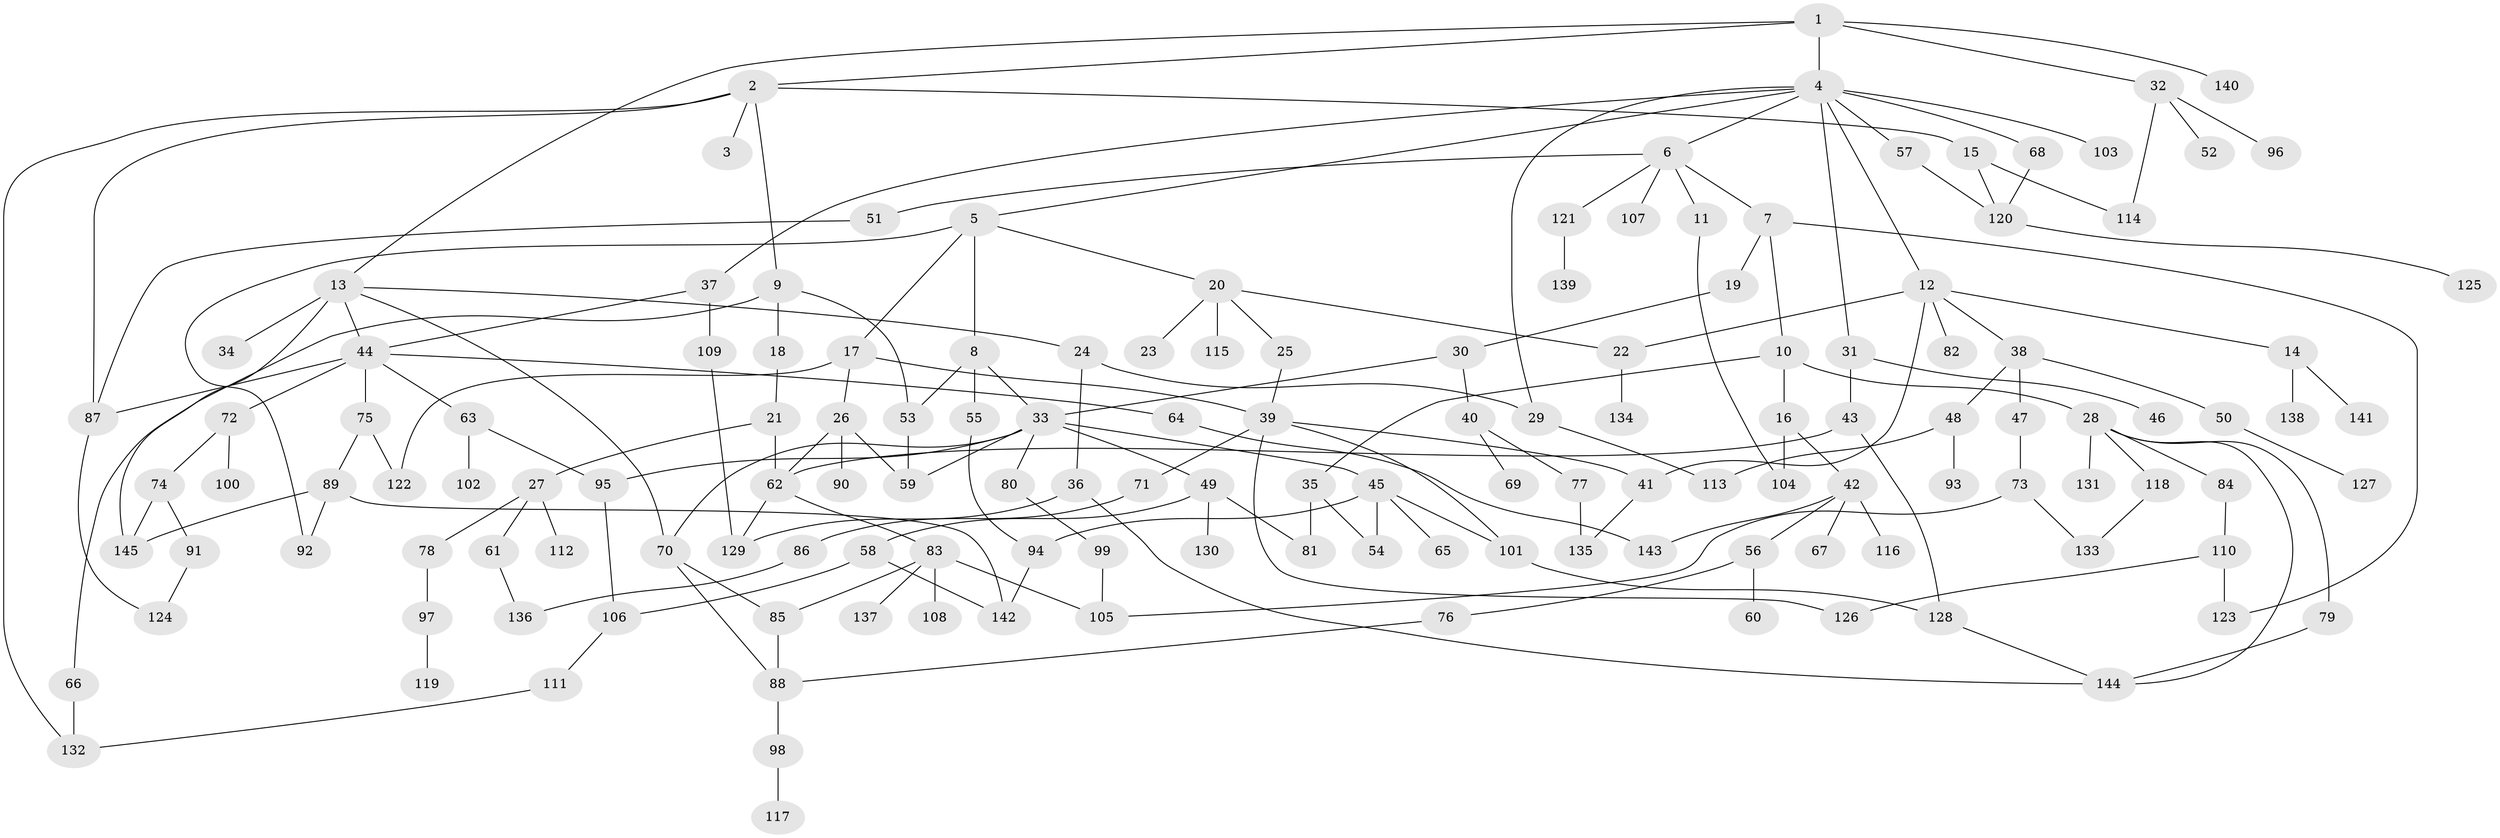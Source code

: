 // Generated by graph-tools (version 1.1) at 2025/41/03/09/25 04:41:28]
// undirected, 145 vertices, 195 edges
graph export_dot {
graph [start="1"]
  node [color=gray90,style=filled];
  1;
  2;
  3;
  4;
  5;
  6;
  7;
  8;
  9;
  10;
  11;
  12;
  13;
  14;
  15;
  16;
  17;
  18;
  19;
  20;
  21;
  22;
  23;
  24;
  25;
  26;
  27;
  28;
  29;
  30;
  31;
  32;
  33;
  34;
  35;
  36;
  37;
  38;
  39;
  40;
  41;
  42;
  43;
  44;
  45;
  46;
  47;
  48;
  49;
  50;
  51;
  52;
  53;
  54;
  55;
  56;
  57;
  58;
  59;
  60;
  61;
  62;
  63;
  64;
  65;
  66;
  67;
  68;
  69;
  70;
  71;
  72;
  73;
  74;
  75;
  76;
  77;
  78;
  79;
  80;
  81;
  82;
  83;
  84;
  85;
  86;
  87;
  88;
  89;
  90;
  91;
  92;
  93;
  94;
  95;
  96;
  97;
  98;
  99;
  100;
  101;
  102;
  103;
  104;
  105;
  106;
  107;
  108;
  109;
  110;
  111;
  112;
  113;
  114;
  115;
  116;
  117;
  118;
  119;
  120;
  121;
  122;
  123;
  124;
  125;
  126;
  127;
  128;
  129;
  130;
  131;
  132;
  133;
  134;
  135;
  136;
  137;
  138;
  139;
  140;
  141;
  142;
  143;
  144;
  145;
  1 -- 2;
  1 -- 4;
  1 -- 13;
  1 -- 32;
  1 -- 140;
  2 -- 3;
  2 -- 9;
  2 -- 15;
  2 -- 87;
  2 -- 132;
  4 -- 5;
  4 -- 6;
  4 -- 12;
  4 -- 29;
  4 -- 31;
  4 -- 37;
  4 -- 57;
  4 -- 68;
  4 -- 103;
  5 -- 8;
  5 -- 17;
  5 -- 20;
  5 -- 92;
  6 -- 7;
  6 -- 11;
  6 -- 51;
  6 -- 107;
  6 -- 121;
  7 -- 10;
  7 -- 19;
  7 -- 123;
  8 -- 33;
  8 -- 55;
  8 -- 53;
  9 -- 18;
  9 -- 53;
  9 -- 66;
  10 -- 16;
  10 -- 28;
  10 -- 35;
  11 -- 104;
  12 -- 14;
  12 -- 38;
  12 -- 41;
  12 -- 82;
  12 -- 22;
  13 -- 24;
  13 -- 34;
  13 -- 70;
  13 -- 44;
  13 -- 145;
  14 -- 138;
  14 -- 141;
  15 -- 114;
  15 -- 120;
  16 -- 42;
  16 -- 104;
  17 -- 26;
  17 -- 39;
  17 -- 122;
  18 -- 21;
  19 -- 30;
  20 -- 22;
  20 -- 23;
  20 -- 25;
  20 -- 115;
  21 -- 27;
  21 -- 62;
  22 -- 134;
  24 -- 36;
  24 -- 29;
  25 -- 39;
  26 -- 90;
  26 -- 59;
  26 -- 62;
  27 -- 61;
  27 -- 78;
  27 -- 112;
  28 -- 79;
  28 -- 84;
  28 -- 118;
  28 -- 131;
  28 -- 144;
  29 -- 113;
  30 -- 40;
  30 -- 33;
  31 -- 43;
  31 -- 46;
  32 -- 52;
  32 -- 96;
  32 -- 114;
  33 -- 45;
  33 -- 49;
  33 -- 80;
  33 -- 95;
  33 -- 70;
  33 -- 59;
  35 -- 54;
  35 -- 81;
  36 -- 129;
  36 -- 144;
  37 -- 44;
  37 -- 109;
  38 -- 47;
  38 -- 48;
  38 -- 50;
  39 -- 71;
  39 -- 101;
  39 -- 126;
  39 -- 41;
  40 -- 69;
  40 -- 77;
  41 -- 135;
  42 -- 56;
  42 -- 67;
  42 -- 116;
  42 -- 143;
  43 -- 128;
  43 -- 62;
  44 -- 63;
  44 -- 64;
  44 -- 72;
  44 -- 75;
  44 -- 87;
  45 -- 54;
  45 -- 65;
  45 -- 101;
  45 -- 94;
  47 -- 73;
  48 -- 93;
  48 -- 113;
  49 -- 58;
  49 -- 81;
  49 -- 130;
  50 -- 127;
  51 -- 87;
  53 -- 59;
  55 -- 94;
  56 -- 60;
  56 -- 76;
  57 -- 120;
  58 -- 106;
  58 -- 142;
  61 -- 136;
  62 -- 83;
  62 -- 129;
  63 -- 102;
  63 -- 95;
  64 -- 143;
  66 -- 132;
  68 -- 120;
  70 -- 88;
  70 -- 85;
  71 -- 86;
  72 -- 74;
  72 -- 100;
  73 -- 133;
  73 -- 105;
  74 -- 91;
  74 -- 145;
  75 -- 89;
  75 -- 122;
  76 -- 88;
  77 -- 135;
  78 -- 97;
  79 -- 144;
  80 -- 99;
  83 -- 85;
  83 -- 105;
  83 -- 108;
  83 -- 137;
  84 -- 110;
  85 -- 88;
  86 -- 136;
  87 -- 124;
  88 -- 98;
  89 -- 142;
  89 -- 92;
  89 -- 145;
  91 -- 124;
  94 -- 142;
  95 -- 106;
  97 -- 119;
  98 -- 117;
  99 -- 105;
  101 -- 128;
  106 -- 111;
  109 -- 129;
  110 -- 123;
  110 -- 126;
  111 -- 132;
  118 -- 133;
  120 -- 125;
  121 -- 139;
  128 -- 144;
}
